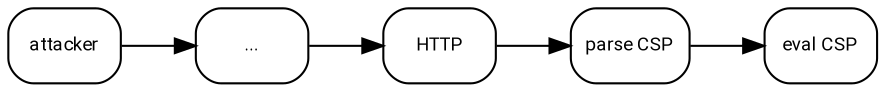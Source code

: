 digraph {
  splines = polyline;
  rankdir = LR
  node [
    shape = box
    style = rounded
    fontname = "Roboto"
    fontsize = 9
    margin = 0.1
  ];
  edge [
    fontname = "Roboto"
    fontsize = 9
    margin = 0.1
  ];

  attacker [ label = "attacker" ];
  stuff [ label = "..." ];
  HTTP [ label = "HTTP" ];
  parse_CSP [ label = "parse CSP" ];
  eval_CSP [ label = "eval CSP" ];

  attacker -> stuff [ ];
  stuff -> HTTP [ ];
  HTTP -> parse_CSP [ ];
  parse_CSP -> eval_CSP [ ];
}
